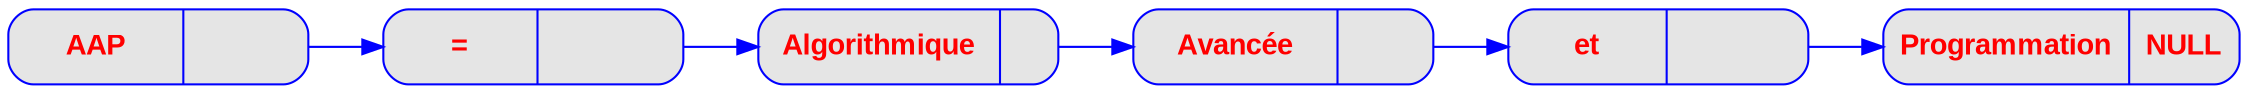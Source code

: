 digraph liste { 
graph [ 
	rankdir = "LR" 
] 

node [ 
	fontname = "Arial bold"
	fontsize = "14" 
	fontcolor = "red" 
	style = "rounded, filled" 
	shape = "record" 
	fillcolor = "grey90" 
	color = "blue" 
	width = "2" 
] 

edge [ 
	color = "blue" 
] 

"ID_0001" [label = "{<elt> AAP | <next> }"];    
"ID_0001" : next -> "ID_0002";	   	       
"ID_0002" [label = "{<elt> = | <next> }"];    
"ID_0002" : next -> "ID_0003";	   	       
"ID_0003" [label = "{<elt> Algorithmique | <next> }"];    
"ID_0003" : next -> "ID_0004";	   	       
"ID_0004" [label = "{<elt> Avancée | <next> }"];    
"ID_0004" : next -> "ID_0005";	   	       
"ID_0005" [label = "{<elt> et | <next> }"];  
"ID_0005" : next -> "ID_0006";	   	       
"ID_0006" [label = "{<elt> Programmation | <next> NULL}"];
}
